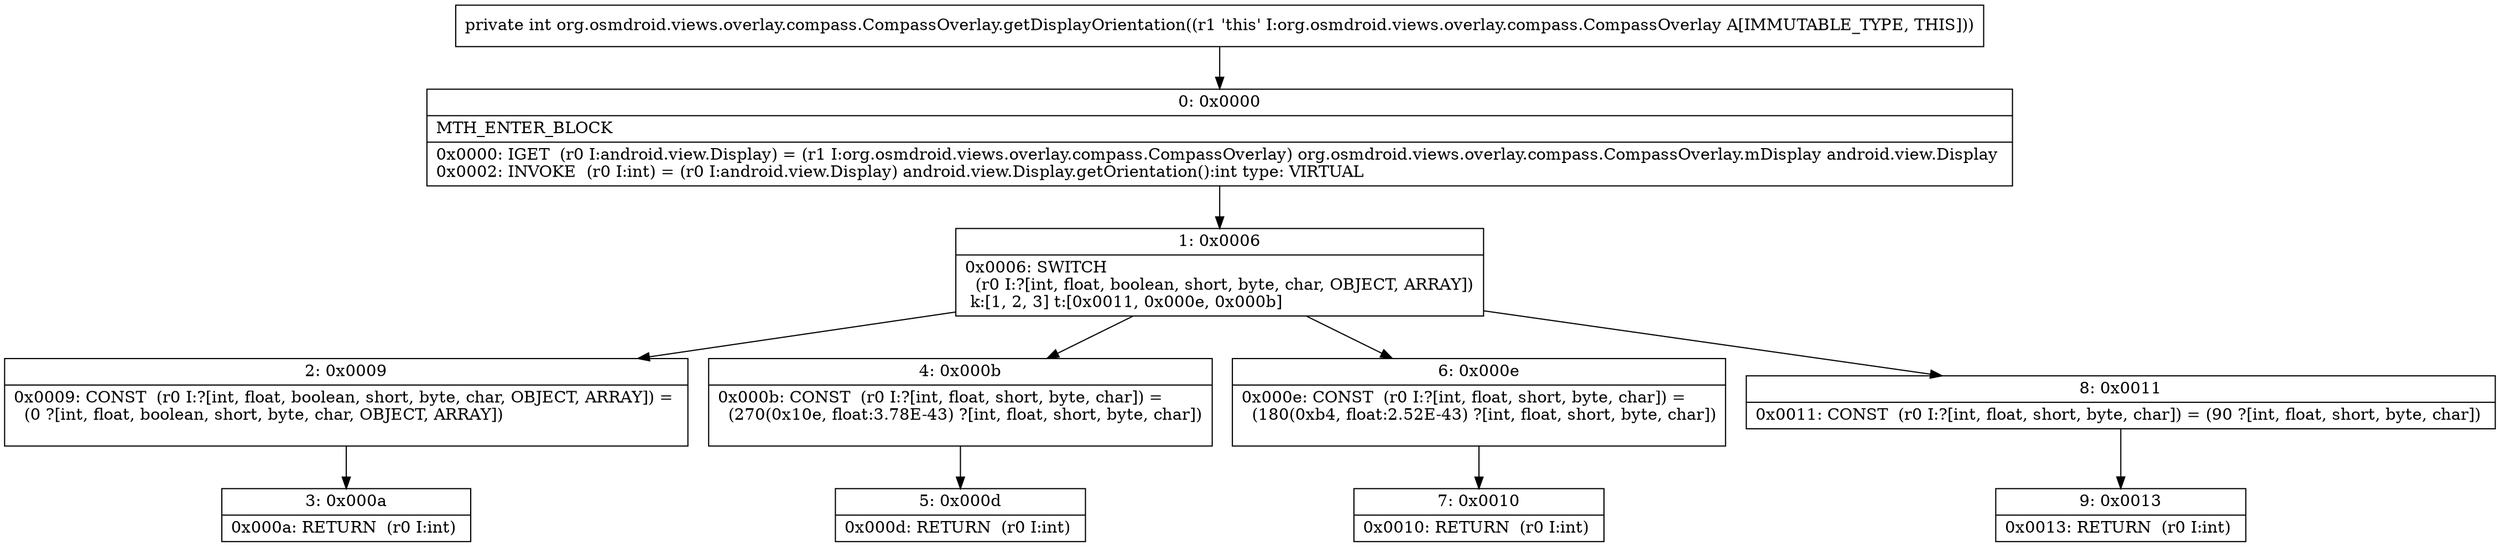 digraph "CFG fororg.osmdroid.views.overlay.compass.CompassOverlay.getDisplayOrientation()I" {
Node_0 [shape=record,label="{0\:\ 0x0000|MTH_ENTER_BLOCK\l|0x0000: IGET  (r0 I:android.view.Display) = (r1 I:org.osmdroid.views.overlay.compass.CompassOverlay) org.osmdroid.views.overlay.compass.CompassOverlay.mDisplay android.view.Display \l0x0002: INVOKE  (r0 I:int) = (r0 I:android.view.Display) android.view.Display.getOrientation():int type: VIRTUAL \l}"];
Node_1 [shape=record,label="{1\:\ 0x0006|0x0006: SWITCH  \l  (r0 I:?[int, float, boolean, short, byte, char, OBJECT, ARRAY])\l k:[1, 2, 3] t:[0x0011, 0x000e, 0x000b] \l}"];
Node_2 [shape=record,label="{2\:\ 0x0009|0x0009: CONST  (r0 I:?[int, float, boolean, short, byte, char, OBJECT, ARRAY]) = \l  (0 ?[int, float, boolean, short, byte, char, OBJECT, ARRAY])\l \l}"];
Node_3 [shape=record,label="{3\:\ 0x000a|0x000a: RETURN  (r0 I:int) \l}"];
Node_4 [shape=record,label="{4\:\ 0x000b|0x000b: CONST  (r0 I:?[int, float, short, byte, char]) = \l  (270(0x10e, float:3.78E\-43) ?[int, float, short, byte, char])\l \l}"];
Node_5 [shape=record,label="{5\:\ 0x000d|0x000d: RETURN  (r0 I:int) \l}"];
Node_6 [shape=record,label="{6\:\ 0x000e|0x000e: CONST  (r0 I:?[int, float, short, byte, char]) = \l  (180(0xb4, float:2.52E\-43) ?[int, float, short, byte, char])\l \l}"];
Node_7 [shape=record,label="{7\:\ 0x0010|0x0010: RETURN  (r0 I:int) \l}"];
Node_8 [shape=record,label="{8\:\ 0x0011|0x0011: CONST  (r0 I:?[int, float, short, byte, char]) = (90 ?[int, float, short, byte, char]) \l}"];
Node_9 [shape=record,label="{9\:\ 0x0013|0x0013: RETURN  (r0 I:int) \l}"];
MethodNode[shape=record,label="{private int org.osmdroid.views.overlay.compass.CompassOverlay.getDisplayOrientation((r1 'this' I:org.osmdroid.views.overlay.compass.CompassOverlay A[IMMUTABLE_TYPE, THIS])) }"];
MethodNode -> Node_0;
Node_0 -> Node_1;
Node_1 -> Node_2;
Node_1 -> Node_4;
Node_1 -> Node_6;
Node_1 -> Node_8;
Node_2 -> Node_3;
Node_4 -> Node_5;
Node_6 -> Node_7;
Node_8 -> Node_9;
}

